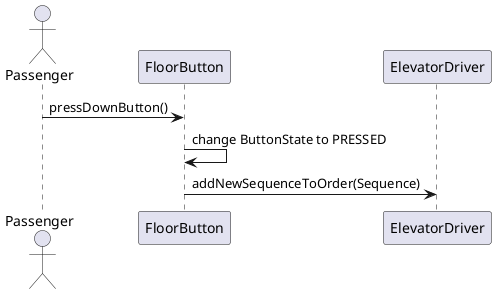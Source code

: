 @startuml

actor Passenger

Passenger -> FloorButton: pressDownButton()

FloorButton -> FloorButton: change ButtonState to PRESSED

FloorButton -> ElevatorDriver: addNewSequenceToOrder(Sequence)

@enduml
